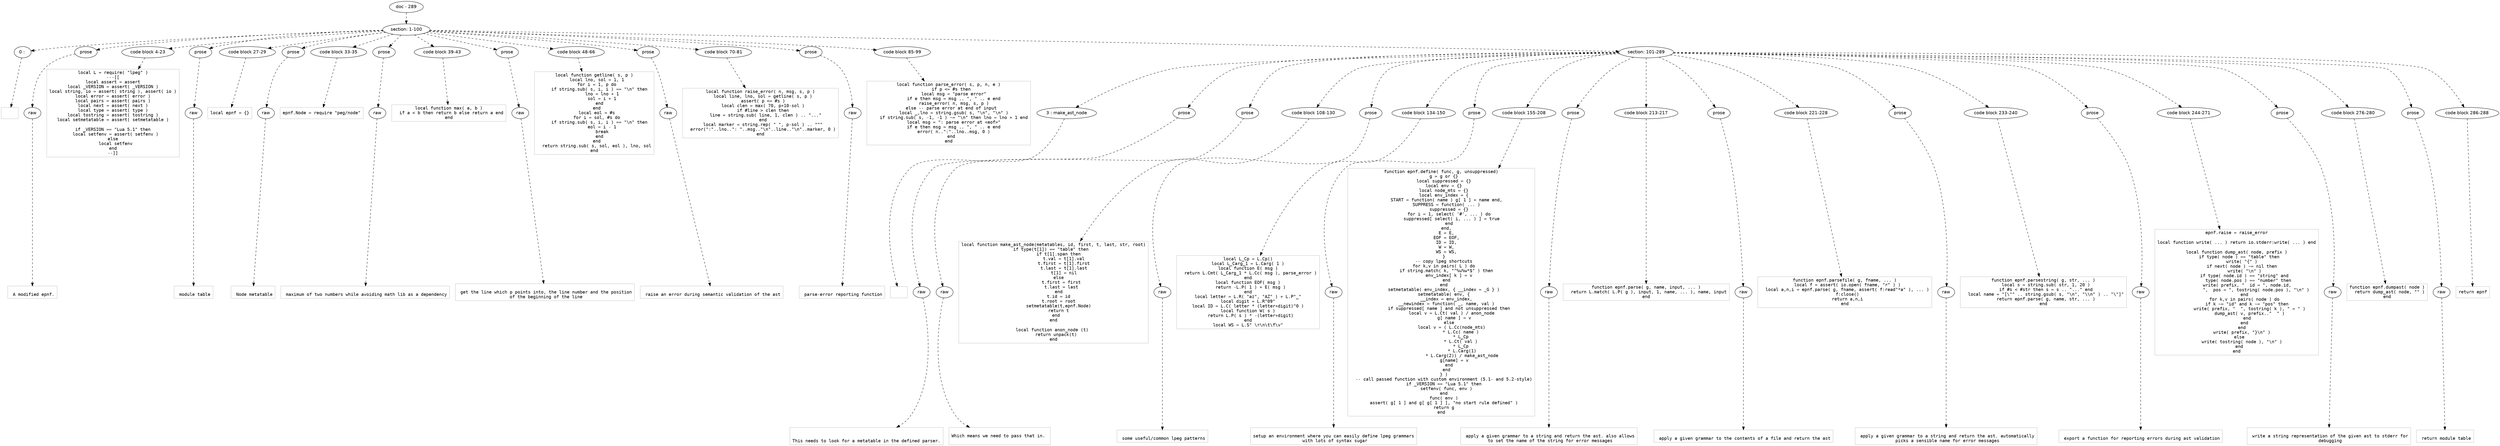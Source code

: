 digraph hierarchy {

node [fontname=Helvetica]
edge [style=dashed]

doc_0 [label="doc - 289"]


doc_0 -> { section_1}
{rank=same; section_1}

section_1 [label="section: 1-100"]


section_1 -> { header_2 prose_3 codeblock_4 prose_5 codeblock_6 prose_7 codeblock_8 prose_9 codeblock_10 prose_11 codeblock_12 prose_13 codeblock_14 prose_15 codeblock_16 section_17}
{rank=same; header_2 prose_3 codeblock_4 prose_5 codeblock_6 prose_7 codeblock_8 prose_9 codeblock_10 prose_11 codeblock_12 prose_13 codeblock_14 prose_15 codeblock_16 section_17}

header_2 [label="0 : "]

prose_3 [label="prose"]

codeblock_4 [label="code block 4-23"]

prose_5 [label="prose"]

codeblock_6 [label="code block 27-29"]

prose_7 [label="prose"]

codeblock_8 [label="code block 33-35"]

prose_9 [label="prose"]

codeblock_10 [label="code block 39-43"]

prose_11 [label="prose"]

codeblock_12 [label="code block 48-66"]

prose_13 [label="prose"]

codeblock_14 [label="code block 70-81"]

prose_15 [label="prose"]

codeblock_16 [label="code block 85-99"]

section_17 [label="section: 101-289"]


header_2 -> leaf_18
leaf_18  [color=Gray,shape=rectangle,fontname=Inconsolata,label=""]
prose_3 -> { raw_19}
{rank=same; raw_19}

raw_19 [label="raw"]


raw_19 -> leaf_20
leaf_20  [color=Gray,shape=rectangle,fontname=Inconsolata,label="
 A modified epnf.
"]
codeblock_4 -> leaf_21
leaf_21  [color=Gray,shape=rectangle,fontname=Inconsolata,label="local L = require( \"lpeg\" )
---[[
local assert = assert
local _VERSION = assert( _VERSION )
local string, io = assert( string ), assert( io )
local error = assert( error )
local pairs = assert( pairs )
local next = assert( next )
local type = assert( type )
local tostring = assert( tostring )
local setmetatable = assert( setmetatable )

if _VERSION == \"Lua 5.1\" then
  local setfenv = assert( setfenv )
else
  local setfenv
end
--]]"]
prose_5 -> { raw_22}
{rank=same; raw_22}

raw_22 [label="raw"]


raw_22 -> leaf_23
leaf_23  [color=Gray,shape=rectangle,fontname=Inconsolata,label="
 module table
"]
codeblock_6 -> leaf_24
leaf_24  [color=Gray,shape=rectangle,fontname=Inconsolata,label="local epnf = {}"]
prose_7 -> { raw_25}
{rank=same; raw_25}

raw_25 [label="raw"]


raw_25 -> leaf_26
leaf_26  [color=Gray,shape=rectangle,fontname=Inconsolata,label="
 Node metatable
"]
codeblock_8 -> leaf_27
leaf_27  [color=Gray,shape=rectangle,fontname=Inconsolata,label="epnf.Node = require \"peg/node\""]
prose_9 -> { raw_28}
{rank=same; raw_28}

raw_28 [label="raw"]


raw_28 -> leaf_29
leaf_29  [color=Gray,shape=rectangle,fontname=Inconsolata,label="
 maximum of two numbers while avoiding math lib as a dependency
"]
codeblock_10 -> leaf_30
leaf_30  [color=Gray,shape=rectangle,fontname=Inconsolata,label="local function max( a, b )
  if a < b then return b else return a end
end"]
prose_11 -> { raw_31}
{rank=same; raw_31}

raw_31 [label="raw"]


raw_31 -> leaf_32
leaf_32  [color=Gray,shape=rectangle,fontname=Inconsolata,label="
 get the line which p points into, the line number and the position
 of the beginning of the line
"]
codeblock_12 -> leaf_33
leaf_33  [color=Gray,shape=rectangle,fontname=Inconsolata,label="local function getline( s, p )
  local lno, sol = 1, 1
  for i = 1, p do
    if string.sub( s, i, i ) == \"\\n\" then
      lno = lno + 1
      sol = i + 1
    end
  end
  local eol = #s
  for i = sol, #s do
    if string.sub( s, i, i ) == \"\\n\" then
      eol = i - 1
      break
    end
  end
  return string.sub( s, sol, eol ), lno, sol
end"]
prose_13 -> { raw_34}
{rank=same; raw_34}

raw_34 [label="raw"]


raw_34 -> leaf_35
leaf_35  [color=Gray,shape=rectangle,fontname=Inconsolata,label="
 raise an error during semantic validation of the ast
"]
codeblock_14 -> leaf_36
leaf_36  [color=Gray,shape=rectangle,fontname=Inconsolata,label="local function raise_error( n, msg, s, p )
  local line, lno, sol = getline( s, p )
  assert( p <= #s )
  local clen = max( 70, p+10-sol )
  if #line > clen then
    line = string.sub( line, 1, clen ) .. \"...\"
  end
  local marker = string.rep( \" \", p-sol ) .. \"^\"
  error(\":\"..lno..\": \"..msg..\"\\n\"..line..\"\\n\"..marker, 0 )
end"]
prose_15 -> { raw_37}
{rank=same; raw_37}

raw_37 [label="raw"]


raw_37 -> leaf_38
leaf_38  [color=Gray,shape=rectangle,fontname=Inconsolata,label="
 parse-error reporting function
"]
codeblock_16 -> leaf_39
leaf_39  [color=Gray,shape=rectangle,fontname=Inconsolata,label="local function parse_error( s, p, n, e )
  if p <= #s then
    local msg = \"parse error\"
    if e then msg = msg .. \", \" .. e end
    raise_error( n, msg, s, p )
  else -- parse error at end of input
    local _,lno = string.gsub( s, \"\\n\", \"\\n\" )
    if string.sub( s, -1, -1 ) ~= \"\\n\" then lno = lno + 1 end
    local msg = \": parse error at <eof>\"
    if e then msg = msg .. \", \" .. e end
    error( n..\":\"..lno..msg, 0 )
  end
end"]
section_17 -> { header_40 prose_41 prose_42 codeblock_43 prose_44 codeblock_45 prose_46 codeblock_47 prose_48 codeblock_49 prose_50 codeblock_51 prose_52 codeblock_53 prose_54 codeblock_55 prose_56 codeblock_57 prose_58 codeblock_59}
{rank=same; header_40 prose_41 prose_42 codeblock_43 prose_44 codeblock_45 prose_46 codeblock_47 prose_48 codeblock_49 prose_50 codeblock_51 prose_52 codeblock_53 prose_54 codeblock_55 prose_56 codeblock_57 prose_58 codeblock_59}

header_40 [label="3 : make_ast_node"]

prose_41 [label="prose"]

prose_42 [label="prose"]

codeblock_43 [label="code block 108-130"]

prose_44 [label="prose"]

codeblock_45 [label="code block 134-150"]

prose_46 [label="prose"]

codeblock_47 [label="code block 155-208"]

prose_48 [label="prose"]

codeblock_49 [label="code block 213-217"]

prose_50 [label="prose"]

codeblock_51 [label="code block 221-228"]

prose_52 [label="prose"]

codeblock_53 [label="code block 233-240"]

prose_54 [label="prose"]

codeblock_55 [label="code block 244-271"]

prose_56 [label="prose"]

codeblock_57 [label="code block 276-280"]

prose_58 [label="prose"]

codeblock_59 [label="code block 286-288"]


header_40 -> leaf_60
leaf_60  [color=Gray,shape=rectangle,fontname=Inconsolata,label=""]
prose_41 -> { raw_61}
{rank=same; raw_61}

raw_61 [label="raw"]


raw_61 -> leaf_62
leaf_62  [color=Gray,shape=rectangle,fontname=Inconsolata,label="

This needs to look for a metatable in the defined parser.
"]
prose_42 -> { raw_63}
{rank=same; raw_63}

raw_63 [label="raw"]


raw_63 -> leaf_64
leaf_64  [color=Gray,shape=rectangle,fontname=Inconsolata,label="
Which means we need to pass that in. 

"]
codeblock_43 -> leaf_65
leaf_65  [color=Gray,shape=rectangle,fontname=Inconsolata,label="local function make_ast_node(metatables, id, first, t, last, str, root)
  if type(t[1]) == \"table\" then    
    if t[1].span then
        t.val = t[1].val
        t.first = t[1].first
        t.last = t[1].last
        t[1] = nil
    else
      t.first = first
      t.last = last
    end
    t.id = id
    t.root = root
    setmetatable(t,epnf.Node)
    return t
  end
end

local function anon_node (t) 
  return unpack(t)
end"]
prose_44 -> { raw_66}
{rank=same; raw_66}

raw_66 [label="raw"]


raw_66 -> leaf_67
leaf_67  [color=Gray,shape=rectangle,fontname=Inconsolata,label="
 some useful/common lpeg patterns
"]
codeblock_45 -> leaf_68
leaf_68  [color=Gray,shape=rectangle,fontname=Inconsolata,label="local L_Cp = L.Cp()
local L_Carg_1 = L.Carg( 1 )
local function E( msg )
  return L.Cmt( L_Carg_1 * L.Cc( msg ), parse_error )
end
local function EOF( msg )
  return -L.P( 1 ) + E( msg )
end
local letter = L.R( \"az\", \"AZ\" ) + L.P\"_\"
local digit = L.R\"09\"
local ID = L.C( letter * (letter+digit)^0 )
local function W( s )
  return L.P( s ) * -(letter+digit)
end
local WS = L.S\" \\r\\n\\t\\f\\v\""]
prose_46 -> { raw_69}
{rank=same; raw_69}

raw_69 [label="raw"]


raw_69 -> leaf_70
leaf_70  [color=Gray,shape=rectangle,fontname=Inconsolata,label="
setup an environment where you can easily define lpeg grammars
 with lots of syntax sugar
"]
codeblock_47 -> leaf_71
leaf_71  [color=Gray,shape=rectangle,fontname=Inconsolata,label="function epnf.define( func, g, unsuppressed)
  g = g or {}
  local suppressed = {}
  local env = {}
  local node_mts = {}
  local env_index = {
    START = function( name ) g[ 1 ] = name end,
    SUPPRESS = function( ... )
      suppressed = {}
      for i = 1, select( '#', ... ) do
        suppressed[ select( i, ... ) ] = true
      end
    end,
    E = E,
    EOF = EOF,
    ID = ID,
    W = W,
    WS = WS,
  }
  -- copy lpeg shortcuts
  for k,v in pairs( L ) do
    if string.match( k, \"^%u%w*$\" ) then
      env_index[ k ] = v
    end
  end
  setmetatable( env_index, { __index = _G } )
  setmetatable( env, {
    __index = env_index,
    __newindex = function( _, name, val )
      if suppressed[ name ] and not unsuppressed then
        local v = L.Ct( val ) / anon_node
          g[ name ] = v
      else
        local v = ( L.Cc(node_mts)
                * L.Cc( name ) 
                * L_Cp 
                * L.Ct( val ) 
                * L_Cp 
                * L.Carg(1)
                * L.Carg(2)) / make_ast_node
          g[name] = v
      end
    end
  } )
  -- call passed function with custom environment (5.1- and 5.2-style)
  if _VERSION == \"Lua 5.1\" then
    setfenv( func, env )
  end
  func( env )
  assert( g[ 1 ] and g[ g[ 1 ] ], \"no start rule defined\" )
  return g
end"]
prose_48 -> { raw_72}
{rank=same; raw_72}

raw_72 [label="raw"]


raw_72 -> leaf_73
leaf_73  [color=Gray,shape=rectangle,fontname=Inconsolata,label="
 apply a given grammar to a string and return the ast. also allows
 to set the name of the string for error messages
"]
codeblock_49 -> leaf_74
leaf_74  [color=Gray,shape=rectangle,fontname=Inconsolata,label="function epnf.parse( g, name, input, ... )
  return L.match( L.P( g ), input, 1, name, ... ), name, input
end"]
prose_50 -> { raw_75}
{rank=same; raw_75}

raw_75 [label="raw"]


raw_75 -> leaf_76
leaf_76  [color=Gray,shape=rectangle,fontname=Inconsolata,label="
 apply a given grammar to the contents of a file and return the ast
"]
codeblock_51 -> leaf_77
leaf_77  [color=Gray,shape=rectangle,fontname=Inconsolata,label="function epnf.parsefile( g, fname, ... )
  local f = assert( io.open( fname, \"r\" ) )
  local a,n,i = epnf.parse( g, fname, assert( f:read\"*a\" ), ... )
  f:close()
  return a,n,i
end"]
prose_52 -> { raw_78}
{rank=same; raw_78}

raw_78 [label="raw"]


raw_78 -> leaf_79
leaf_79  [color=Gray,shape=rectangle,fontname=Inconsolata,label="
 apply a given grammar to a string and return the ast. automatically
 picks a sensible name for error messages
"]
codeblock_53 -> leaf_80
leaf_80  [color=Gray,shape=rectangle,fontname=Inconsolata,label="function epnf.parsestring( g, str, ... )
  local s = string.sub( str, 1, 20 )
  if #s < #str then s = s .. \"...\" end
  local name = \"[\\\"\" .. string.gsub( s, \"\\n\", \"\\\\n\" ) .. \"\\\"]\"
  return epnf.parse( g, name, str, ... )
end"]
prose_54 -> { raw_81}
{rank=same; raw_81}

raw_81 [label="raw"]


raw_81 -> leaf_82
leaf_82  [color=Gray,shape=rectangle,fontname=Inconsolata,label="
 export a function for reporting errors during ast validation
"]
codeblock_55 -> leaf_83
leaf_83  [color=Gray,shape=rectangle,fontname=Inconsolata,label="epnf.raise = raise_error

local function write( ... ) return io.stderr:write( ... ) end

local function dump_ast( node, prefix )
  if type( node ) == \"table\" then
    write( \"{\" )
    if next( node ) ~= nil then
      write( \"\\n\" )
      if type( node.id ) == \"string\" and
         type( node.pos ) == \"number\" then
        write( prefix, \"  id = \", node.id,
               \",  pos = \", tostring( node.pos ), \"\\n\" )
      end
      for k,v in pairs( node ) do
        if k ~= \"id\" and k ~= \"pos\" then
          write( prefix, \"  \", tostring( k ), \" = \" )
          dump_ast( v, prefix..\"  \" )
        end
      end
    end
    write( prefix, \"}\\n\" )
  else
    write( tostring( node ), \"\\n\" )
  end
end"]
prose_56 -> { raw_84}
{rank=same; raw_84}

raw_84 [label="raw"]


raw_84 -> leaf_85
leaf_85  [color=Gray,shape=rectangle,fontname=Inconsolata,label="
 write a string representation of the given ast to stderr for
 debugging
"]
codeblock_57 -> leaf_86
leaf_86  [color=Gray,shape=rectangle,fontname=Inconsolata,label="function epnf.dumpast( node )
  return dump_ast( node, \"\" )
end"]
prose_58 -> { raw_87}
{rank=same; raw_87}

raw_87 [label="raw"]


raw_87 -> leaf_88
leaf_88  [color=Gray,shape=rectangle,fontname=Inconsolata,label="
 return module table
"]
codeblock_59 -> leaf_89
leaf_89  [color=Gray,shape=rectangle,fontname=Inconsolata,label="return epnf"]

}
